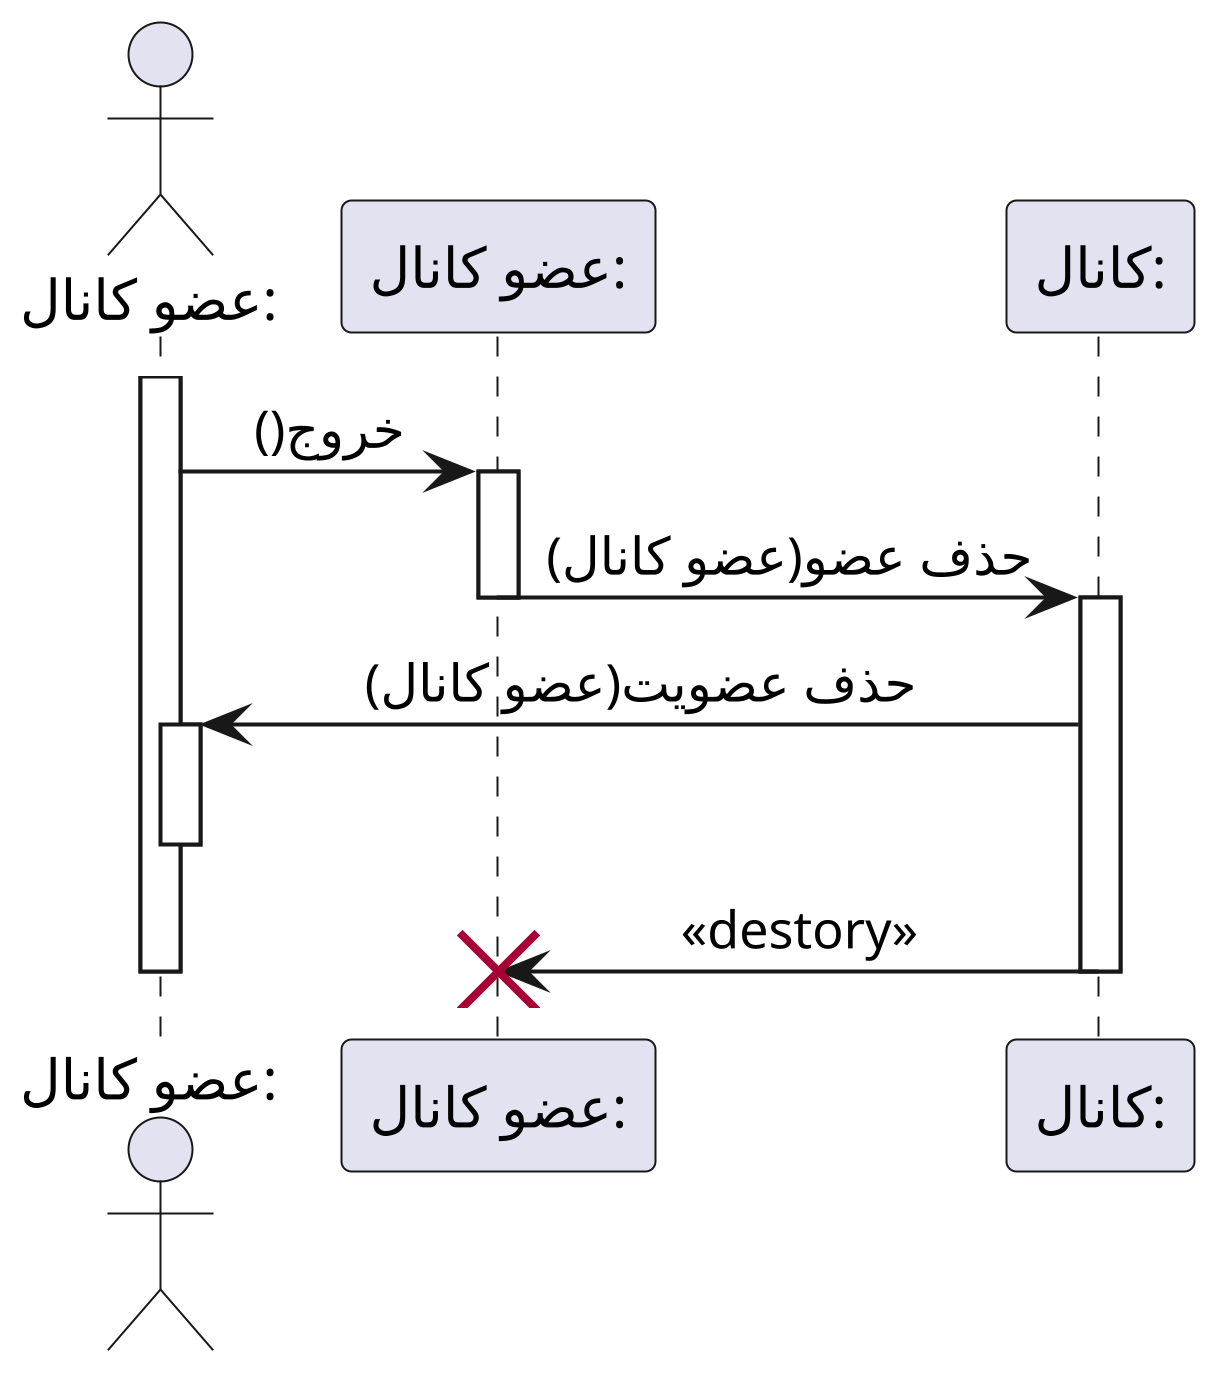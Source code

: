 @startuml leave_chanel


scale 4
skinparam DefaultFontName Vazir
skinparam DefaultTextAlignment center


actor ":عضو کانال" as member
participant ":عضو کانال" as memberObj
participant ":کانال" as chanel

activate member
member -> memberObj: خروج()
activate memberObj
memberObj -> chanel: حذف عضو(عضو کانال)
deactivate memberObj
activate chanel
chanel -> member: حذف عضویت(عضو کانال)
activate member
deactivate member
chanel -> memberObj !!: «destory»
deactivate member
deactivate chanel


@enduml
